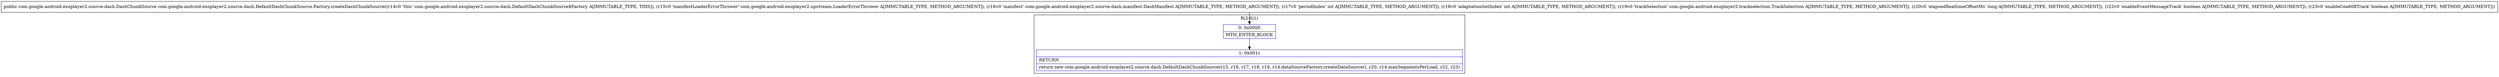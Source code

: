 digraph "CFG forcom.google.android.exoplayer2.source.dash.DefaultDashChunkSource.Factory.createDashChunkSource(Lcom\/google\/android\/exoplayer2\/upstream\/LoaderErrorThrower;Lcom\/google\/android\/exoplayer2\/source\/dash\/manifest\/DashManifest;IILcom\/google\/android\/exoplayer2\/trackselection\/TrackSelection;JZZ)Lcom\/google\/android\/exoplayer2\/source\/dash\/DashChunkSource;" {
subgraph cluster_Region_1260342769 {
label = "R(2:0|1)";
node [shape=record,color=blue];
Node_0 [shape=record,label="{0\:\ 0x0000|MTH_ENTER_BLOCK\l}"];
Node_1 [shape=record,label="{1\:\ 0x001c|RETURN\l|return new com.google.android.exoplayer2.source.dash.DefaultDashChunkSource(r15, r16, r17, r18, r19, r14.dataSourceFactory.createDataSource(), r20, r14.maxSegmentsPerLoad, r22, r23)\l}"];
}
MethodNode[shape=record,label="{public com.google.android.exoplayer2.source.dash.DashChunkSource com.google.android.exoplayer2.source.dash.DefaultDashChunkSource.Factory.createDashChunkSource((r14v0 'this' com.google.android.exoplayer2.source.dash.DefaultDashChunkSource$Factory A[IMMUTABLE_TYPE, THIS]), (r15v0 'manifestLoaderErrorThrower' com.google.android.exoplayer2.upstream.LoaderErrorThrower A[IMMUTABLE_TYPE, METHOD_ARGUMENT]), (r16v0 'manifest' com.google.android.exoplayer2.source.dash.manifest.DashManifest A[IMMUTABLE_TYPE, METHOD_ARGUMENT]), (r17v0 'periodIndex' int A[IMMUTABLE_TYPE, METHOD_ARGUMENT]), (r18v0 'adaptationSetIndex' int A[IMMUTABLE_TYPE, METHOD_ARGUMENT]), (r19v0 'trackSelection' com.google.android.exoplayer2.trackselection.TrackSelection A[IMMUTABLE_TYPE, METHOD_ARGUMENT]), (r20v0 'elapsedRealtimeOffsetMs' long A[IMMUTABLE_TYPE, METHOD_ARGUMENT]), (r22v0 'enableEventMessageTrack' boolean A[IMMUTABLE_TYPE, METHOD_ARGUMENT]), (r23v0 'enableCea608Track' boolean A[IMMUTABLE_TYPE, METHOD_ARGUMENT])) }"];
MethodNode -> Node_0;
Node_0 -> Node_1;
}

